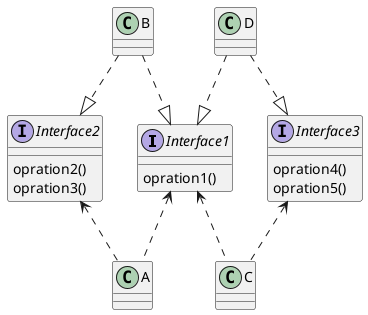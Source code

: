 @startuml
'https://plantuml.com/class-diagram
interface Interface1{
    opration1()
}

interface Interface2{
    opration2()
    opration3()
}

interface Interface3{
    opration4()
    opration5()
}


class A
class C
class B
class D

B ..|> Interface1
B ..|> Interface2

D ..|> Interface1
D ..|> Interface3


Interface1 <.. A
Interface2 <.. A

Interface1 <.. C
Interface3 <.. C


@enduml